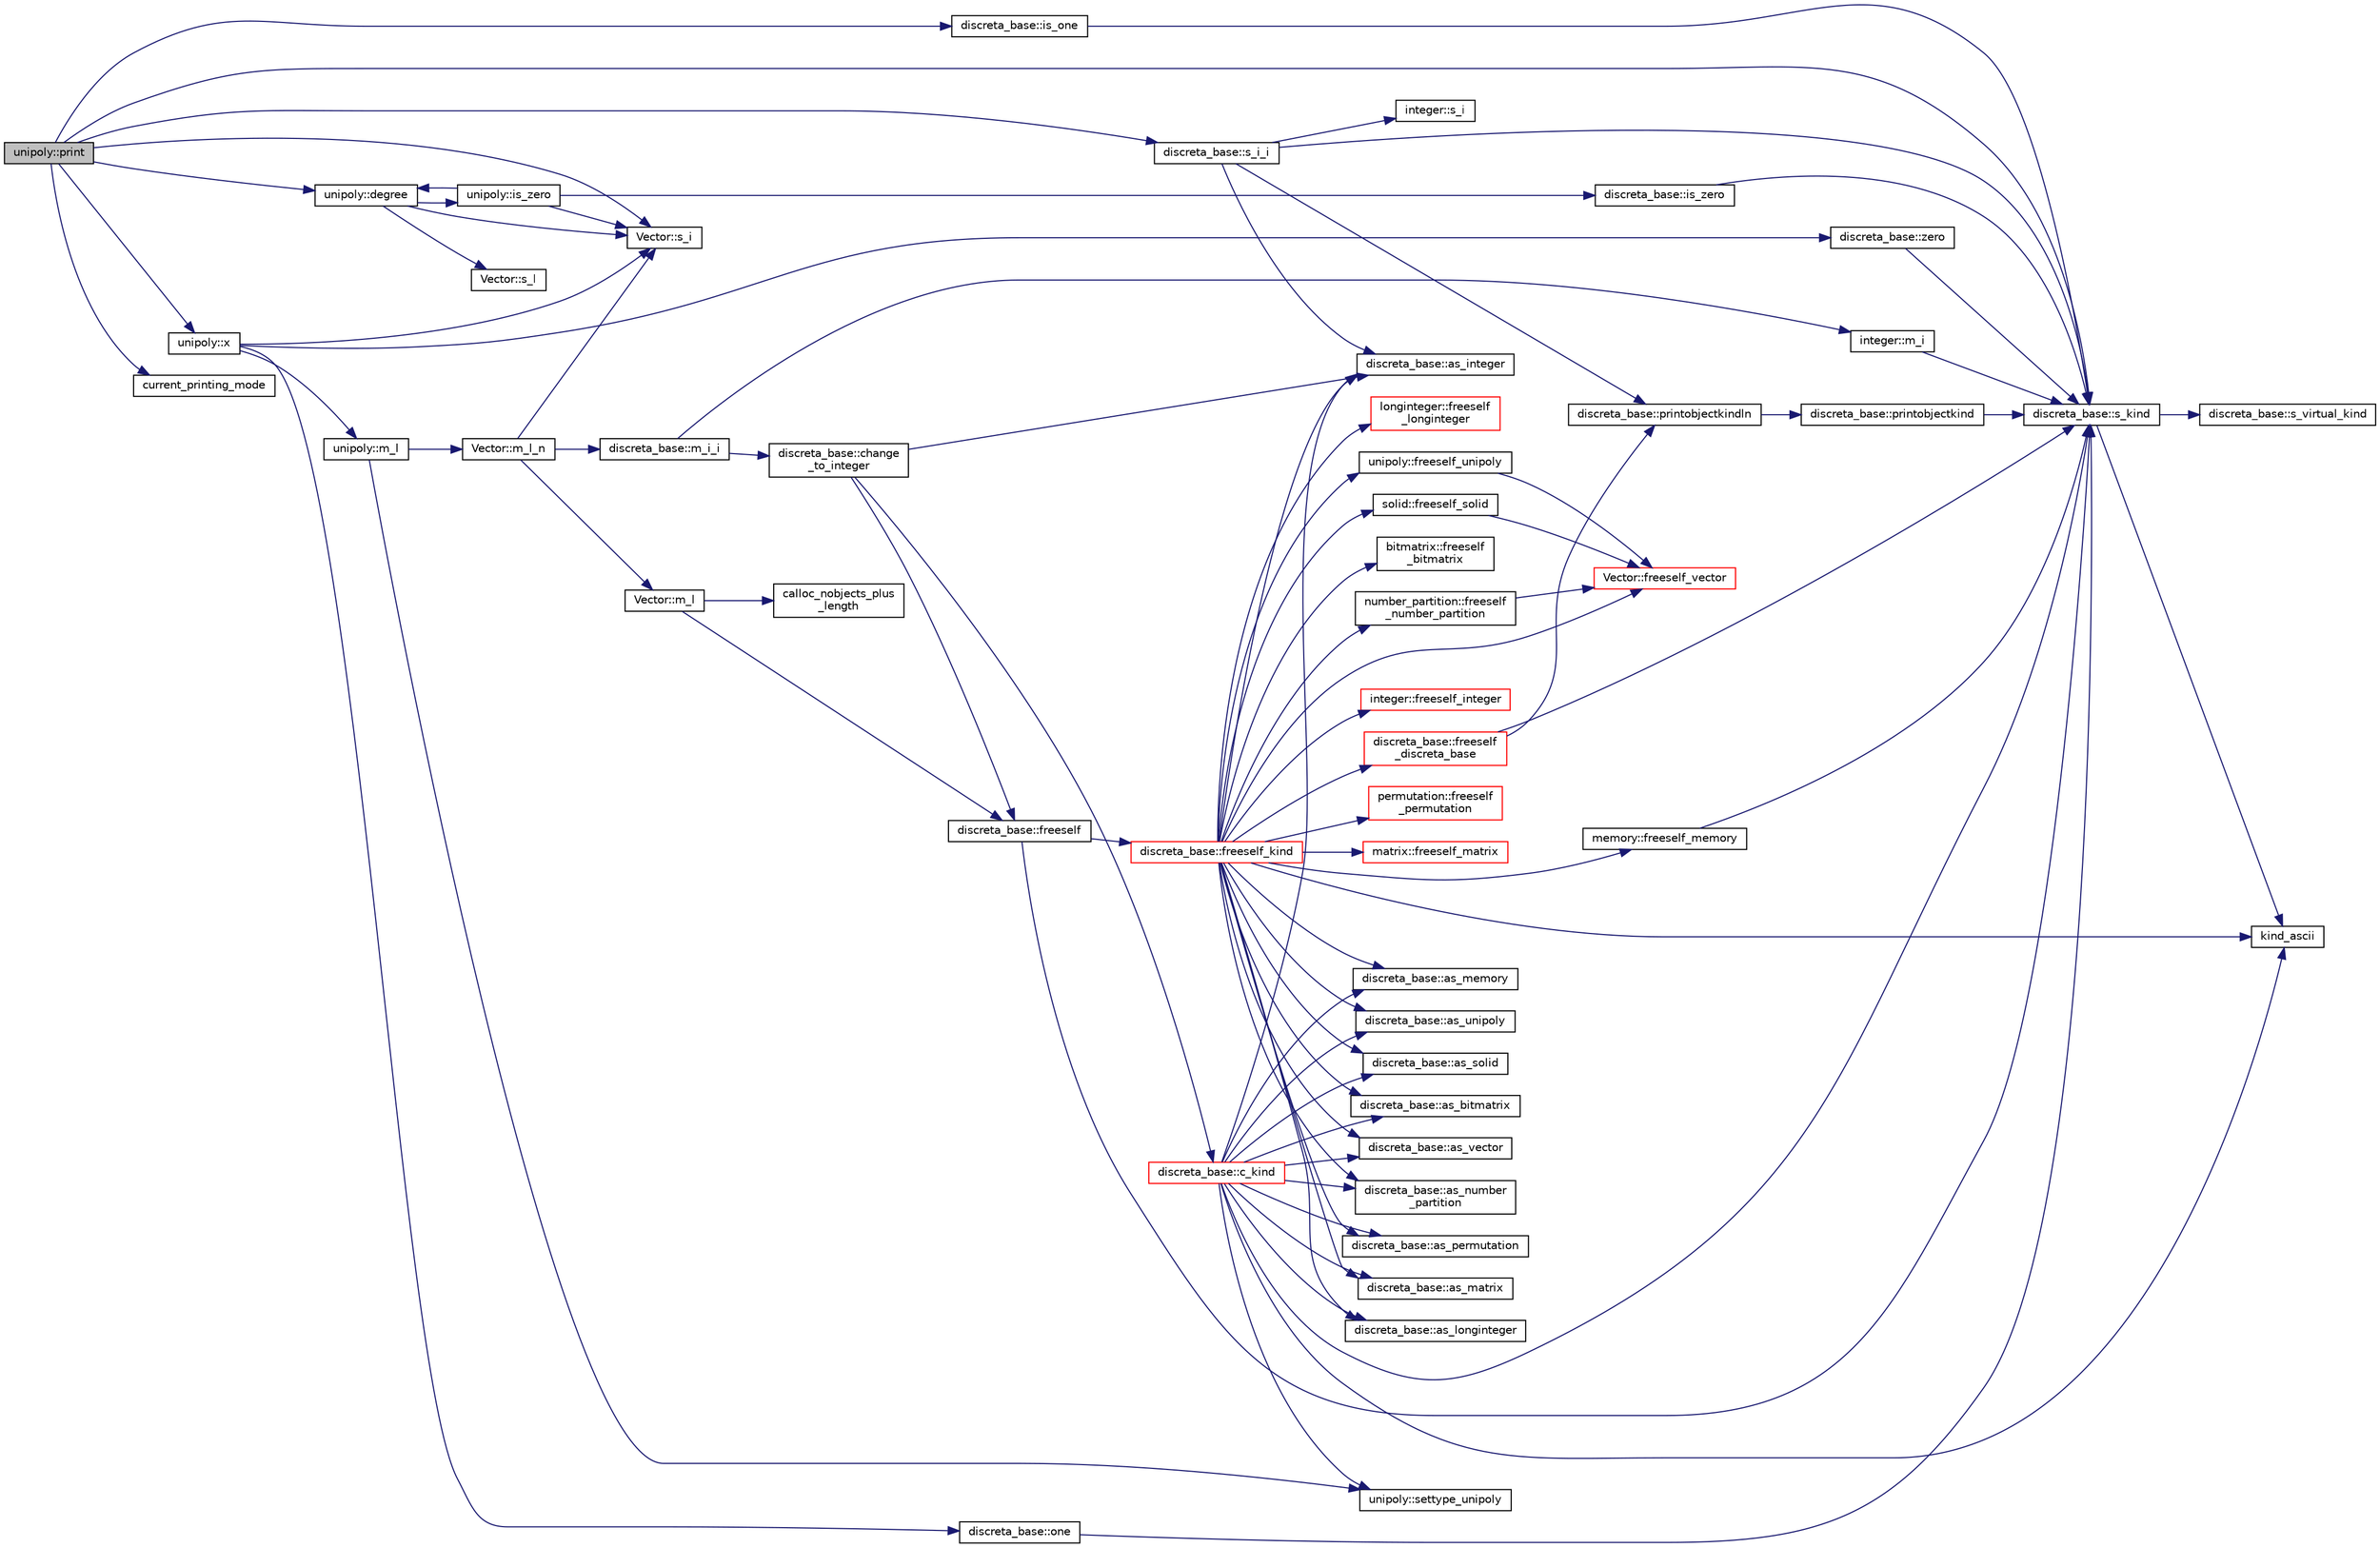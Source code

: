 digraph "unipoly::print"
{
  edge [fontname="Helvetica",fontsize="10",labelfontname="Helvetica",labelfontsize="10"];
  node [fontname="Helvetica",fontsize="10",shape=record];
  rankdir="LR";
  Node2001 [label="unipoly::print",height=0.2,width=0.4,color="black", fillcolor="grey75", style="filled", fontcolor="black"];
  Node2001 -> Node2002 [color="midnightblue",fontsize="10",style="solid",fontname="Helvetica"];
  Node2002 [label="unipoly::x",height=0.2,width=0.4,color="black", fillcolor="white", style="filled",URL="$d1/d89/classunipoly.html#a193127c4c6cf419d995882bb5b762294"];
  Node2002 -> Node2003 [color="midnightblue",fontsize="10",style="solid",fontname="Helvetica"];
  Node2003 [label="unipoly::m_l",height=0.2,width=0.4,color="black", fillcolor="white", style="filled",URL="$d1/d89/classunipoly.html#a776ccf5b98954c5212b684944ab5d725"];
  Node2003 -> Node2004 [color="midnightblue",fontsize="10",style="solid",fontname="Helvetica"];
  Node2004 [label="Vector::m_l_n",height=0.2,width=0.4,color="black", fillcolor="white", style="filled",URL="$d5/db2/class_vector.html#a5c7c126e6266ecdc832c5ce5bc1cca2f"];
  Node2004 -> Node2005 [color="midnightblue",fontsize="10",style="solid",fontname="Helvetica"];
  Node2005 [label="Vector::m_l",height=0.2,width=0.4,color="black", fillcolor="white", style="filled",URL="$d5/db2/class_vector.html#a00f5520c2a6b4f5282a1a8bcf8ea74eb"];
  Node2005 -> Node2006 [color="midnightblue",fontsize="10",style="solid",fontname="Helvetica"];
  Node2006 [label="discreta_base::freeself",height=0.2,width=0.4,color="black", fillcolor="white", style="filled",URL="$d7/d71/classdiscreta__base.html#a9a3c9501a562293b5667c11b9174d6e5"];
  Node2006 -> Node2007 [color="midnightblue",fontsize="10",style="solid",fontname="Helvetica"];
  Node2007 [label="discreta_base::freeself_kind",height=0.2,width=0.4,color="red", fillcolor="white", style="filled",URL="$d7/d71/classdiscreta__base.html#a63a23ada2165b3838fab719ed458cec8"];
  Node2007 -> Node2008 [color="midnightblue",fontsize="10",style="solid",fontname="Helvetica"];
  Node2008 [label="discreta_base::freeself\l_discreta_base",height=0.2,width=0.4,color="red", fillcolor="white", style="filled",URL="$d7/d71/classdiscreta__base.html#a8b1ec2cee4566034441e066dc2c027db"];
  Node2008 -> Node2009 [color="midnightblue",fontsize="10",style="solid",fontname="Helvetica"];
  Node2009 [label="discreta_base::s_kind",height=0.2,width=0.4,color="black", fillcolor="white", style="filled",URL="$d7/d71/classdiscreta__base.html#a8a830025c74adbbc3362418a7c2ba157"];
  Node2009 -> Node2010 [color="midnightblue",fontsize="10",style="solid",fontname="Helvetica"];
  Node2010 [label="discreta_base::s_virtual_kind",height=0.2,width=0.4,color="black", fillcolor="white", style="filled",URL="$d7/d71/classdiscreta__base.html#a52778a6d6943a468be083d0785d418fb"];
  Node2009 -> Node2011 [color="midnightblue",fontsize="10",style="solid",fontname="Helvetica"];
  Node2011 [label="kind_ascii",height=0.2,width=0.4,color="black", fillcolor="white", style="filled",URL="$d9/d60/discreta_8h.html#ad0ce825a9f29bc6cec27e1b64cfe27bf"];
  Node2008 -> Node2012 [color="midnightblue",fontsize="10",style="solid",fontname="Helvetica"];
  Node2012 [label="discreta_base::printobjectkindln",height=0.2,width=0.4,color="black", fillcolor="white", style="filled",URL="$d7/d71/classdiscreta__base.html#a677ccc8f392ebedde05e453f8cf59559"];
  Node2012 -> Node2013 [color="midnightblue",fontsize="10",style="solid",fontname="Helvetica"];
  Node2013 [label="discreta_base::printobjectkind",height=0.2,width=0.4,color="black", fillcolor="white", style="filled",URL="$d7/d71/classdiscreta__base.html#aa75a1314aa706909b029664944904231"];
  Node2013 -> Node2009 [color="midnightblue",fontsize="10",style="solid",fontname="Helvetica"];
  Node2007 -> Node2015 [color="midnightblue",fontsize="10",style="solid",fontname="Helvetica"];
  Node2015 [label="discreta_base::as_integer",height=0.2,width=0.4,color="black", fillcolor="white", style="filled",URL="$d7/d71/classdiscreta__base.html#a00d7691eaf874fd283d942692fe8dd26"];
  Node2007 -> Node2016 [color="midnightblue",fontsize="10",style="solid",fontname="Helvetica"];
  Node2016 [label="integer::freeself_integer",height=0.2,width=0.4,color="red", fillcolor="white", style="filled",URL="$d0/de5/classinteger.html#a02eb557612c9db1820dd75a77151edc0"];
  Node2007 -> Node2017 [color="midnightblue",fontsize="10",style="solid",fontname="Helvetica"];
  Node2017 [label="discreta_base::as_vector",height=0.2,width=0.4,color="black", fillcolor="white", style="filled",URL="$d7/d71/classdiscreta__base.html#a7bdd6cae39c380b128ee9e17e42cf020"];
  Node2007 -> Node2018 [color="midnightblue",fontsize="10",style="solid",fontname="Helvetica"];
  Node2018 [label="Vector::freeself_vector",height=0.2,width=0.4,color="red", fillcolor="white", style="filled",URL="$d5/db2/class_vector.html#ad55c58937ca8fb342247a2c0fb572d20"];
  Node2007 -> Node2020 [color="midnightblue",fontsize="10",style="solid",fontname="Helvetica"];
  Node2020 [label="discreta_base::as_number\l_partition",height=0.2,width=0.4,color="black", fillcolor="white", style="filled",URL="$d7/d71/classdiscreta__base.html#a307aa09de0e925d46697707968ffab00"];
  Node2007 -> Node2021 [color="midnightblue",fontsize="10",style="solid",fontname="Helvetica"];
  Node2021 [label="number_partition::freeself\l_number_partition",height=0.2,width=0.4,color="black", fillcolor="white", style="filled",URL="$df/d50/classnumber__partition.html#aa74111c1c8cd218b654e7b7c1ca42eb5"];
  Node2021 -> Node2018 [color="midnightblue",fontsize="10",style="solid",fontname="Helvetica"];
  Node2007 -> Node2022 [color="midnightblue",fontsize="10",style="solid",fontname="Helvetica"];
  Node2022 [label="discreta_base::as_permutation",height=0.2,width=0.4,color="black", fillcolor="white", style="filled",URL="$d7/d71/classdiscreta__base.html#aa4e72f36a82984239b12ae831e131098"];
  Node2007 -> Node2023 [color="midnightblue",fontsize="10",style="solid",fontname="Helvetica"];
  Node2023 [label="permutation::freeself\l_permutation",height=0.2,width=0.4,color="red", fillcolor="white", style="filled",URL="$d0/d08/classpermutation.html#a1f86343fa765d71c976d79e5ce372c12"];
  Node2007 -> Node2024 [color="midnightblue",fontsize="10",style="solid",fontname="Helvetica"];
  Node2024 [label="discreta_base::as_matrix",height=0.2,width=0.4,color="black", fillcolor="white", style="filled",URL="$d7/d71/classdiscreta__base.html#ae4d7f56d917a4707b838fbffde6467ff"];
  Node2007 -> Node2025 [color="midnightblue",fontsize="10",style="solid",fontname="Helvetica"];
  Node2025 [label="matrix::freeself_matrix",height=0.2,width=0.4,color="red", fillcolor="white", style="filled",URL="$d1/d8d/classmatrix.html#ab47d61820499f35c15bf82fb6a3b9bd1"];
  Node2007 -> Node2027 [color="midnightblue",fontsize="10",style="solid",fontname="Helvetica"];
  Node2027 [label="discreta_base::as_longinteger",height=0.2,width=0.4,color="black", fillcolor="white", style="filled",URL="$d7/d71/classdiscreta__base.html#a20a094639eb711b10c8694c51937f7cd"];
  Node2007 -> Node2028 [color="midnightblue",fontsize="10",style="solid",fontname="Helvetica"];
  Node2028 [label="longinteger::freeself\l_longinteger",height=0.2,width=0.4,color="red", fillcolor="white", style="filled",URL="$d3/d71/classlonginteger.html#a82006f4b7c6bf897de0387497e16c219"];
  Node2007 -> Node2030 [color="midnightblue",fontsize="10",style="solid",fontname="Helvetica"];
  Node2030 [label="discreta_base::as_memory",height=0.2,width=0.4,color="black", fillcolor="white", style="filled",URL="$d7/d71/classdiscreta__base.html#ad94b2d7dce0cd4fa22db57f6e79c4bd2"];
  Node2007 -> Node2031 [color="midnightblue",fontsize="10",style="solid",fontname="Helvetica"];
  Node2031 [label="memory::freeself_memory",height=0.2,width=0.4,color="black", fillcolor="white", style="filled",URL="$d8/d99/classmemory.html#a19366f9105d79a0e818cc19255d7ef4f"];
  Node2031 -> Node2009 [color="midnightblue",fontsize="10",style="solid",fontname="Helvetica"];
  Node2007 -> Node2032 [color="midnightblue",fontsize="10",style="solid",fontname="Helvetica"];
  Node2032 [label="discreta_base::as_unipoly",height=0.2,width=0.4,color="black", fillcolor="white", style="filled",URL="$d7/d71/classdiscreta__base.html#ad50d8027f039fe5c2478cddb243adc9d"];
  Node2007 -> Node2033 [color="midnightblue",fontsize="10",style="solid",fontname="Helvetica"];
  Node2033 [label="unipoly::freeself_unipoly",height=0.2,width=0.4,color="black", fillcolor="white", style="filled",URL="$d1/d89/classunipoly.html#aad315db6c6adb555a0c63877aab7d27e"];
  Node2033 -> Node2018 [color="midnightblue",fontsize="10",style="solid",fontname="Helvetica"];
  Node2007 -> Node2034 [color="midnightblue",fontsize="10",style="solid",fontname="Helvetica"];
  Node2034 [label="discreta_base::as_solid",height=0.2,width=0.4,color="black", fillcolor="white", style="filled",URL="$d7/d71/classdiscreta__base.html#a1fc5f2b85ec97ab0a69dd64903c970a5"];
  Node2007 -> Node2035 [color="midnightblue",fontsize="10",style="solid",fontname="Helvetica"];
  Node2035 [label="solid::freeself_solid",height=0.2,width=0.4,color="black", fillcolor="white", style="filled",URL="$d8/def/classsolid.html#a84c2f0abd7b24b1cf2ccefa9c99567fe"];
  Node2035 -> Node2018 [color="midnightblue",fontsize="10",style="solid",fontname="Helvetica"];
  Node2007 -> Node2036 [color="midnightblue",fontsize="10",style="solid",fontname="Helvetica"];
  Node2036 [label="discreta_base::as_bitmatrix",height=0.2,width=0.4,color="black", fillcolor="white", style="filled",URL="$d7/d71/classdiscreta__base.html#a071ad54ea8ef6c9d1d15f532e5a76df6"];
  Node2007 -> Node2037 [color="midnightblue",fontsize="10",style="solid",fontname="Helvetica"];
  Node2037 [label="bitmatrix::freeself\l_bitmatrix",height=0.2,width=0.4,color="black", fillcolor="white", style="filled",URL="$de/dc8/classbitmatrix.html#a4b84eed56a244df63819eae6b7ba1eff"];
  Node2007 -> Node2011 [color="midnightblue",fontsize="10",style="solid",fontname="Helvetica"];
  Node2006 -> Node2009 [color="midnightblue",fontsize="10",style="solid",fontname="Helvetica"];
  Node2005 -> Node2054 [color="midnightblue",fontsize="10",style="solid",fontname="Helvetica"];
  Node2054 [label="calloc_nobjects_plus\l_length",height=0.2,width=0.4,color="black", fillcolor="white", style="filled",URL="$d9/d60/discreta_8h.html#a71599d54c8c17dfa065a363f5cdd0aa4"];
  Node2004 -> Node2055 [color="midnightblue",fontsize="10",style="solid",fontname="Helvetica"];
  Node2055 [label="Vector::s_i",height=0.2,width=0.4,color="black", fillcolor="white", style="filled",URL="$d5/db2/class_vector.html#a1c4fe1752523df8119f70dd550244871"];
  Node2004 -> Node2056 [color="midnightblue",fontsize="10",style="solid",fontname="Helvetica"];
  Node2056 [label="discreta_base::m_i_i",height=0.2,width=0.4,color="black", fillcolor="white", style="filled",URL="$d7/d71/classdiscreta__base.html#aa231464a9d4bc233f66608021c9ad997"];
  Node2056 -> Node2057 [color="midnightblue",fontsize="10",style="solid",fontname="Helvetica"];
  Node2057 [label="discreta_base::change\l_to_integer",height=0.2,width=0.4,color="black", fillcolor="white", style="filled",URL="$d7/d71/classdiscreta__base.html#a58a5a5bd8f8e6f2dd7b4483b66dc7bb9"];
  Node2057 -> Node2006 [color="midnightblue",fontsize="10",style="solid",fontname="Helvetica"];
  Node2057 -> Node2058 [color="midnightblue",fontsize="10",style="solid",fontname="Helvetica"];
  Node2058 [label="discreta_base::c_kind",height=0.2,width=0.4,color="red", fillcolor="white", style="filled",URL="$d7/d71/classdiscreta__base.html#adc2ff61589c2d083688e7a43f333cb62"];
  Node2058 -> Node2015 [color="midnightblue",fontsize="10",style="solid",fontname="Helvetica"];
  Node2058 -> Node2017 [color="midnightblue",fontsize="10",style="solid",fontname="Helvetica"];
  Node2058 -> Node2020 [color="midnightblue",fontsize="10",style="solid",fontname="Helvetica"];
  Node2058 -> Node2022 [color="midnightblue",fontsize="10",style="solid",fontname="Helvetica"];
  Node2058 -> Node2024 [color="midnightblue",fontsize="10",style="solid",fontname="Helvetica"];
  Node2058 -> Node2027 [color="midnightblue",fontsize="10",style="solid",fontname="Helvetica"];
  Node2058 -> Node2030 [color="midnightblue",fontsize="10",style="solid",fontname="Helvetica"];
  Node2058 -> Node2032 [color="midnightblue",fontsize="10",style="solid",fontname="Helvetica"];
  Node2058 -> Node2067 [color="midnightblue",fontsize="10",style="solid",fontname="Helvetica"];
  Node2067 [label="unipoly::settype_unipoly",height=0.2,width=0.4,color="black", fillcolor="white", style="filled",URL="$d1/d89/classunipoly.html#a8db854fcc85c5e1150b1f1b1c005c95b"];
  Node2058 -> Node2034 [color="midnightblue",fontsize="10",style="solid",fontname="Helvetica"];
  Node2058 -> Node2036 [color="midnightblue",fontsize="10",style="solid",fontname="Helvetica"];
  Node2058 -> Node2011 [color="midnightblue",fontsize="10",style="solid",fontname="Helvetica"];
  Node2058 -> Node2009 [color="midnightblue",fontsize="10",style="solid",fontname="Helvetica"];
  Node2057 -> Node2015 [color="midnightblue",fontsize="10",style="solid",fontname="Helvetica"];
  Node2056 -> Node2080 [color="midnightblue",fontsize="10",style="solid",fontname="Helvetica"];
  Node2080 [label="integer::m_i",height=0.2,width=0.4,color="black", fillcolor="white", style="filled",URL="$d0/de5/classinteger.html#a869091f0a0f35f5354c8c4a70250e8a9"];
  Node2080 -> Node2009 [color="midnightblue",fontsize="10",style="solid",fontname="Helvetica"];
  Node2003 -> Node2067 [color="midnightblue",fontsize="10",style="solid",fontname="Helvetica"];
  Node2002 -> Node2055 [color="midnightblue",fontsize="10",style="solid",fontname="Helvetica"];
  Node2002 -> Node2081 [color="midnightblue",fontsize="10",style="solid",fontname="Helvetica"];
  Node2081 [label="discreta_base::zero",height=0.2,width=0.4,color="black", fillcolor="white", style="filled",URL="$d7/d71/classdiscreta__base.html#a424aa44bbb6ca48d30ad1087dbd6f210"];
  Node2081 -> Node2009 [color="midnightblue",fontsize="10",style="solid",fontname="Helvetica"];
  Node2002 -> Node2082 [color="midnightblue",fontsize="10",style="solid",fontname="Helvetica"];
  Node2082 [label="discreta_base::one",height=0.2,width=0.4,color="black", fillcolor="white", style="filled",URL="$d7/d71/classdiscreta__base.html#a6f5d6422a0040950415db30e39dafd19"];
  Node2082 -> Node2009 [color="midnightblue",fontsize="10",style="solid",fontname="Helvetica"];
  Node2001 -> Node2083 [color="midnightblue",fontsize="10",style="solid",fontname="Helvetica"];
  Node2083 [label="unipoly::degree",height=0.2,width=0.4,color="black", fillcolor="white", style="filled",URL="$d1/d89/classunipoly.html#ab2b9692ea17ce32c0c8f2cc246517e37"];
  Node2083 -> Node2084 [color="midnightblue",fontsize="10",style="solid",fontname="Helvetica"];
  Node2084 [label="Vector::s_l",height=0.2,width=0.4,color="black", fillcolor="white", style="filled",URL="$d5/db2/class_vector.html#ad2dc082288f858d22a528832289e0704"];
  Node2083 -> Node2055 [color="midnightblue",fontsize="10",style="solid",fontname="Helvetica"];
  Node2083 -> Node2085 [color="midnightblue",fontsize="10",style="solid",fontname="Helvetica"];
  Node2085 [label="unipoly::is_zero",height=0.2,width=0.4,color="black", fillcolor="white", style="filled",URL="$d1/d89/classunipoly.html#a7bff4146466929655bf2bcfd42c682cf"];
  Node2085 -> Node2083 [color="midnightblue",fontsize="10",style="solid",fontname="Helvetica"];
  Node2085 -> Node2055 [color="midnightblue",fontsize="10",style="solid",fontname="Helvetica"];
  Node2085 -> Node2086 [color="midnightblue",fontsize="10",style="solid",fontname="Helvetica"];
  Node2086 [label="discreta_base::is_zero",height=0.2,width=0.4,color="black", fillcolor="white", style="filled",URL="$d7/d71/classdiscreta__base.html#ac75f6bdc1ba1b406e26cf921adfd9864"];
  Node2086 -> Node2009 [color="midnightblue",fontsize="10",style="solid",fontname="Helvetica"];
  Node2001 -> Node2055 [color="midnightblue",fontsize="10",style="solid",fontname="Helvetica"];
  Node2001 -> Node2009 [color="midnightblue",fontsize="10",style="solid",fontname="Helvetica"];
  Node2001 -> Node2087 [color="midnightblue",fontsize="10",style="solid",fontname="Helvetica"];
  Node2087 [label="discreta_base::s_i_i",height=0.2,width=0.4,color="black", fillcolor="white", style="filled",URL="$d7/d71/classdiscreta__base.html#aadb92c01fbe69b3034b0214b33fbc735"];
  Node2087 -> Node2009 [color="midnightblue",fontsize="10",style="solid",fontname="Helvetica"];
  Node2087 -> Node2012 [color="midnightblue",fontsize="10",style="solid",fontname="Helvetica"];
  Node2087 -> Node2015 [color="midnightblue",fontsize="10",style="solid",fontname="Helvetica"];
  Node2087 -> Node2088 [color="midnightblue",fontsize="10",style="solid",fontname="Helvetica"];
  Node2088 [label="integer::s_i",height=0.2,width=0.4,color="black", fillcolor="white", style="filled",URL="$d0/de5/classinteger.html#adf28e9f94d4c844adaa950deeb80b904"];
  Node2001 -> Node2089 [color="midnightblue",fontsize="10",style="solid",fontname="Helvetica"];
  Node2089 [label="discreta_base::is_one",height=0.2,width=0.4,color="black", fillcolor="white", style="filled",URL="$d7/d71/classdiscreta__base.html#a28fa37aac83194174888d34f07f43848"];
  Node2089 -> Node2009 [color="midnightblue",fontsize="10",style="solid",fontname="Helvetica"];
  Node2001 -> Node2090 [color="midnightblue",fontsize="10",style="solid",fontname="Helvetica"];
  Node2090 [label="current_printing_mode",height=0.2,width=0.4,color="black", fillcolor="white", style="filled",URL="$d9/d60/discreta_8h.html#afcd81bfedce13a2f5f14361608e763f2"];
}
